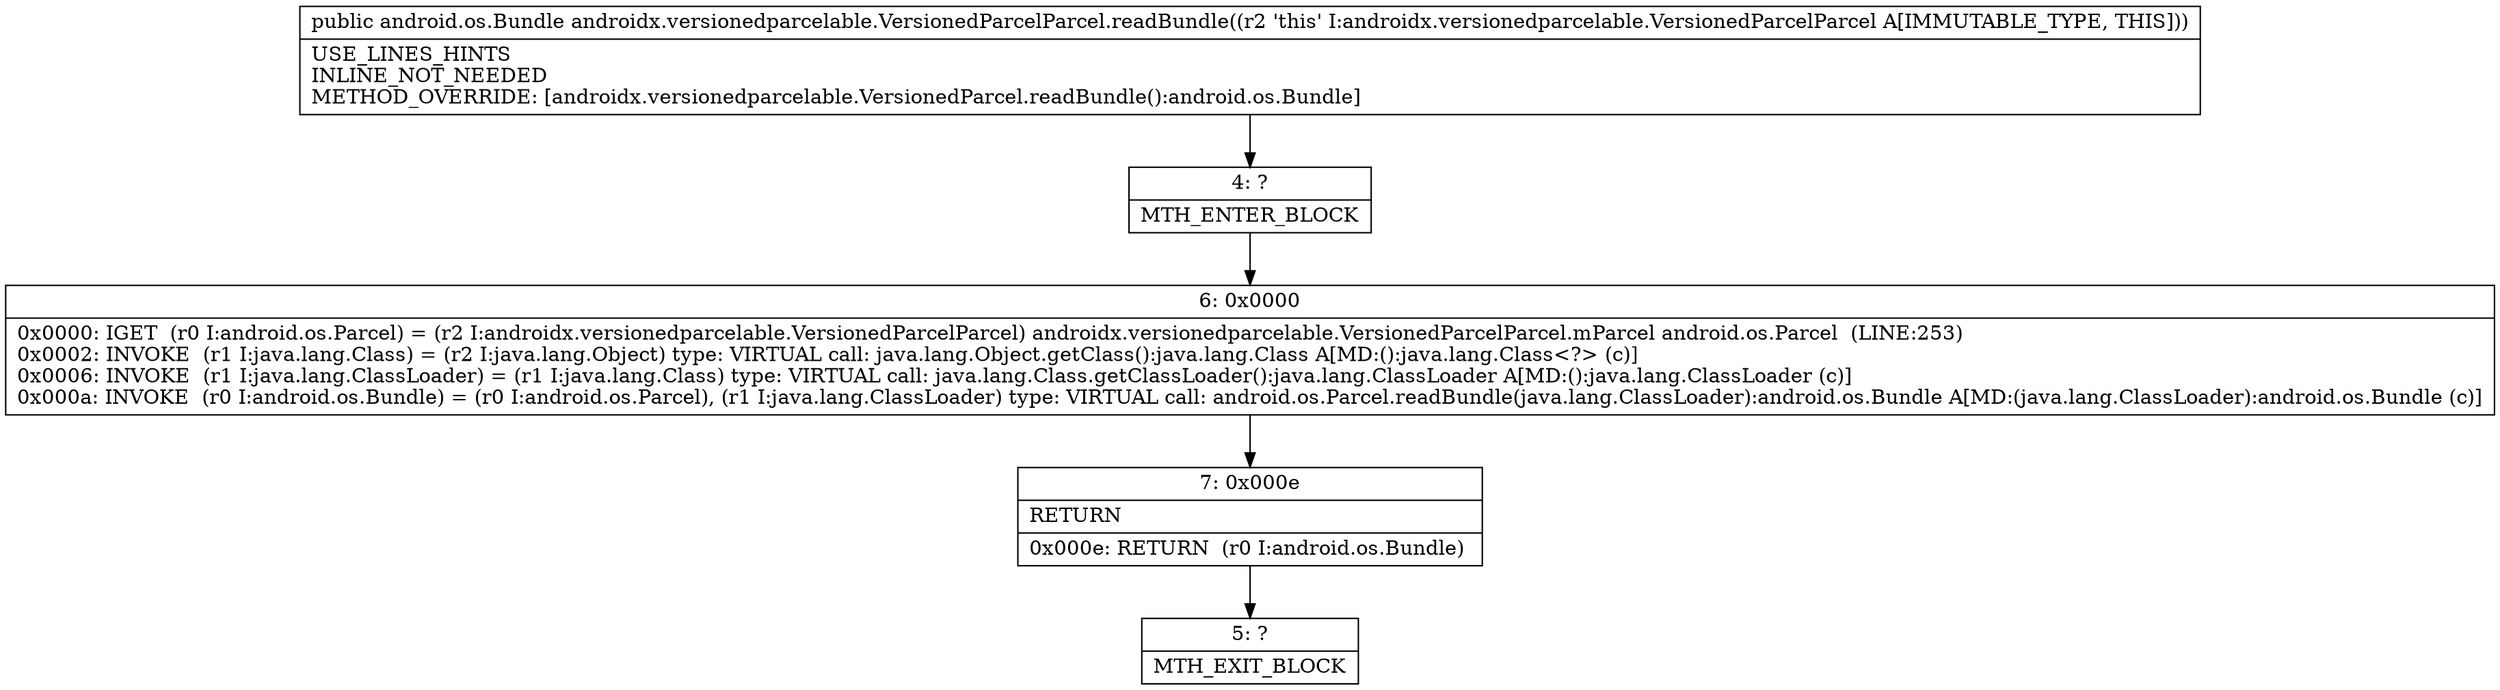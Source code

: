 digraph "CFG forandroidx.versionedparcelable.VersionedParcelParcel.readBundle()Landroid\/os\/Bundle;" {
Node_4 [shape=record,label="{4\:\ ?|MTH_ENTER_BLOCK\l}"];
Node_6 [shape=record,label="{6\:\ 0x0000|0x0000: IGET  (r0 I:android.os.Parcel) = (r2 I:androidx.versionedparcelable.VersionedParcelParcel) androidx.versionedparcelable.VersionedParcelParcel.mParcel android.os.Parcel  (LINE:253)\l0x0002: INVOKE  (r1 I:java.lang.Class) = (r2 I:java.lang.Object) type: VIRTUAL call: java.lang.Object.getClass():java.lang.Class A[MD:():java.lang.Class\<?\> (c)]\l0x0006: INVOKE  (r1 I:java.lang.ClassLoader) = (r1 I:java.lang.Class) type: VIRTUAL call: java.lang.Class.getClassLoader():java.lang.ClassLoader A[MD:():java.lang.ClassLoader (c)]\l0x000a: INVOKE  (r0 I:android.os.Bundle) = (r0 I:android.os.Parcel), (r1 I:java.lang.ClassLoader) type: VIRTUAL call: android.os.Parcel.readBundle(java.lang.ClassLoader):android.os.Bundle A[MD:(java.lang.ClassLoader):android.os.Bundle (c)]\l}"];
Node_7 [shape=record,label="{7\:\ 0x000e|RETURN\l|0x000e: RETURN  (r0 I:android.os.Bundle) \l}"];
Node_5 [shape=record,label="{5\:\ ?|MTH_EXIT_BLOCK\l}"];
MethodNode[shape=record,label="{public android.os.Bundle androidx.versionedparcelable.VersionedParcelParcel.readBundle((r2 'this' I:androidx.versionedparcelable.VersionedParcelParcel A[IMMUTABLE_TYPE, THIS]))  | USE_LINES_HINTS\lINLINE_NOT_NEEDED\lMETHOD_OVERRIDE: [androidx.versionedparcelable.VersionedParcel.readBundle():android.os.Bundle]\l}"];
MethodNode -> Node_4;Node_4 -> Node_6;
Node_6 -> Node_7;
Node_7 -> Node_5;
}

